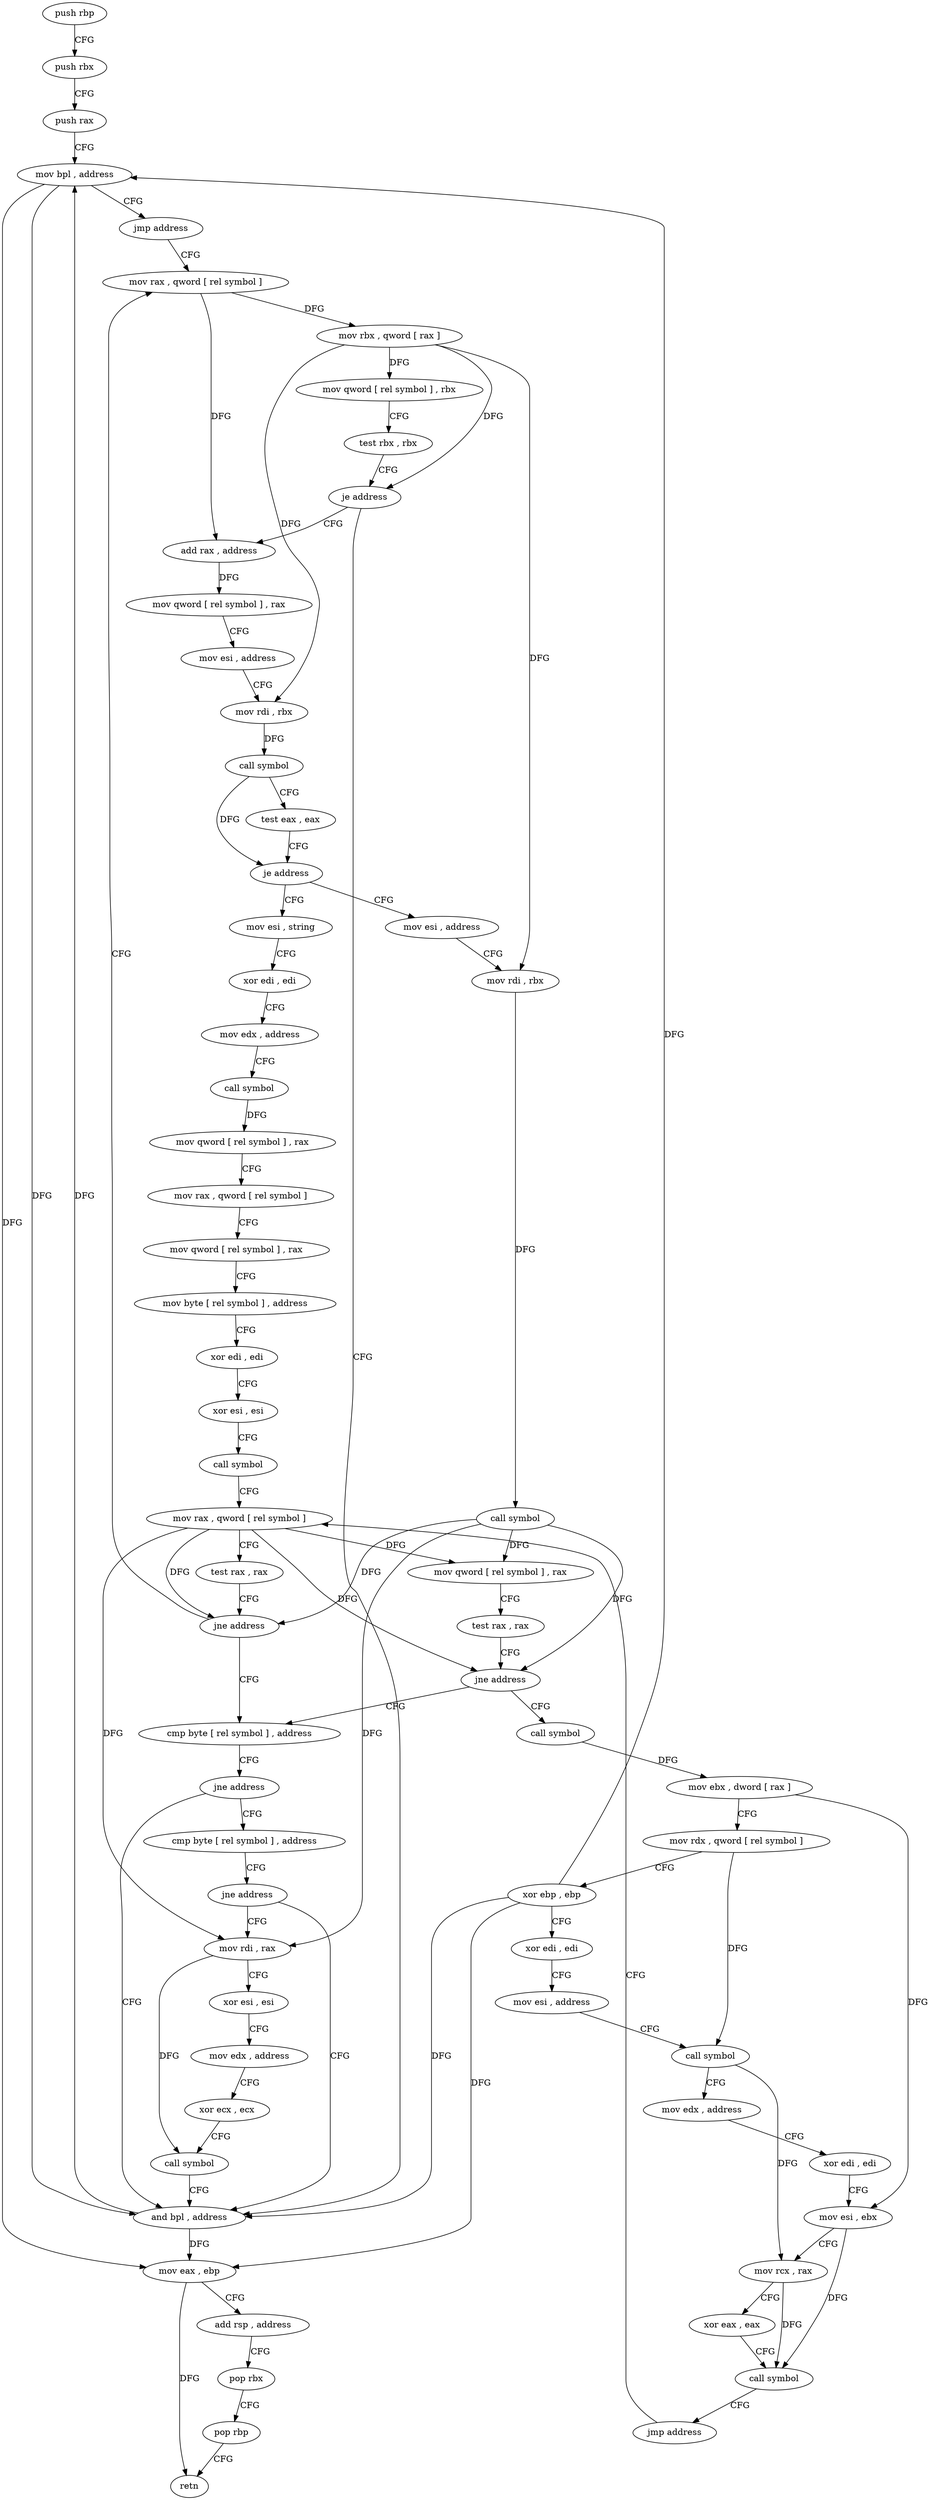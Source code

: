 digraph "func" {
"4204976" [label = "push rbp" ]
"4204977" [label = "push rbx" ]
"4204978" [label = "push rax" ]
"4204979" [label = "mov bpl , address" ]
"4204982" [label = "jmp address" ]
"4205062" [label = "mov rax , qword [ rel symbol ]" ]
"4205069" [label = "mov rbx , qword [ rax ]" ]
"4205072" [label = "mov qword [ rel symbol ] , rbx" ]
"4205079" [label = "test rbx , rbx" ]
"4205082" [label = "je address" ]
"4205228" [label = "and bpl , address" ]
"4205088" [label = "add rax , address" ]
"4205232" [label = "mov eax , ebp" ]
"4205234" [label = "add rsp , address" ]
"4205238" [label = "pop rbx" ]
"4205239" [label = "pop rbp" ]
"4205240" [label = "retn" ]
"4205092" [label = "mov qword [ rel symbol ] , rax" ]
"4205099" [label = "mov esi , address" ]
"4205104" [label = "mov rdi , rbx" ]
"4205107" [label = "call symbol" ]
"4205112" [label = "test eax , eax" ]
"4205114" [label = "je address" ]
"4204992" [label = "mov esi , string" ]
"4205116" [label = "mov esi , address" ]
"4204997" [label = "xor edi , edi" ]
"4204999" [label = "mov edx , address" ]
"4205004" [label = "call symbol" ]
"4205009" [label = "mov qword [ rel symbol ] , rax" ]
"4205016" [label = "mov rax , qword [ rel symbol ]" ]
"4205023" [label = "mov qword [ rel symbol ] , rax" ]
"4205030" [label = "mov byte [ rel symbol ] , address" ]
"4205037" [label = "xor edi , edi" ]
"4205039" [label = "xor esi , esi" ]
"4205041" [label = "call symbol" ]
"4205046" [label = "mov rax , qword [ rel symbol ]" ]
"4205121" [label = "mov rdi , rbx" ]
"4205124" [label = "call symbol" ]
"4205129" [label = "mov qword [ rel symbol ] , rax" ]
"4205136" [label = "test rax , rax" ]
"4205139" [label = "jne address" ]
"4205193" [label = "cmp byte [ rel symbol ] , address" ]
"4205141" [label = "call symbol" ]
"4205200" [label = "jne address" ]
"4205202" [label = "cmp byte [ rel symbol ] , address" ]
"4205146" [label = "mov ebx , dword [ rax ]" ]
"4205148" [label = "mov rdx , qword [ rel symbol ]" ]
"4205155" [label = "xor ebp , ebp" ]
"4205157" [label = "xor edi , edi" ]
"4205159" [label = "mov esi , address" ]
"4205164" [label = "call symbol" ]
"4205169" [label = "mov edx , address" ]
"4205174" [label = "xor edi , edi" ]
"4205176" [label = "mov esi , ebx" ]
"4205178" [label = "mov rcx , rax" ]
"4205181" [label = "xor eax , eax" ]
"4205183" [label = "call symbol" ]
"4205188" [label = "jmp address" ]
"4205209" [label = "jne address" ]
"4205211" [label = "mov rdi , rax" ]
"4205053" [label = "test rax , rax" ]
"4205056" [label = "jne address" ]
"4205214" [label = "xor esi , esi" ]
"4205216" [label = "mov edx , address" ]
"4205221" [label = "xor ecx , ecx" ]
"4205223" [label = "call symbol" ]
"4204976" -> "4204977" [ label = "CFG" ]
"4204977" -> "4204978" [ label = "CFG" ]
"4204978" -> "4204979" [ label = "CFG" ]
"4204979" -> "4204982" [ label = "CFG" ]
"4204979" -> "4205228" [ label = "DFG" ]
"4204979" -> "4205232" [ label = "DFG" ]
"4204982" -> "4205062" [ label = "CFG" ]
"4205062" -> "4205069" [ label = "DFG" ]
"4205062" -> "4205088" [ label = "DFG" ]
"4205069" -> "4205072" [ label = "DFG" ]
"4205069" -> "4205082" [ label = "DFG" ]
"4205069" -> "4205104" [ label = "DFG" ]
"4205069" -> "4205121" [ label = "DFG" ]
"4205072" -> "4205079" [ label = "CFG" ]
"4205079" -> "4205082" [ label = "CFG" ]
"4205082" -> "4205228" [ label = "CFG" ]
"4205082" -> "4205088" [ label = "CFG" ]
"4205228" -> "4205232" [ label = "DFG" ]
"4205228" -> "4204979" [ label = "DFG" ]
"4205088" -> "4205092" [ label = "DFG" ]
"4205232" -> "4205234" [ label = "CFG" ]
"4205232" -> "4205240" [ label = "DFG" ]
"4205234" -> "4205238" [ label = "CFG" ]
"4205238" -> "4205239" [ label = "CFG" ]
"4205239" -> "4205240" [ label = "CFG" ]
"4205092" -> "4205099" [ label = "CFG" ]
"4205099" -> "4205104" [ label = "CFG" ]
"4205104" -> "4205107" [ label = "DFG" ]
"4205107" -> "4205112" [ label = "CFG" ]
"4205107" -> "4205114" [ label = "DFG" ]
"4205112" -> "4205114" [ label = "CFG" ]
"4205114" -> "4204992" [ label = "CFG" ]
"4205114" -> "4205116" [ label = "CFG" ]
"4204992" -> "4204997" [ label = "CFG" ]
"4205116" -> "4205121" [ label = "CFG" ]
"4204997" -> "4204999" [ label = "CFG" ]
"4204999" -> "4205004" [ label = "CFG" ]
"4205004" -> "4205009" [ label = "DFG" ]
"4205009" -> "4205016" [ label = "CFG" ]
"4205016" -> "4205023" [ label = "CFG" ]
"4205023" -> "4205030" [ label = "CFG" ]
"4205030" -> "4205037" [ label = "CFG" ]
"4205037" -> "4205039" [ label = "CFG" ]
"4205039" -> "4205041" [ label = "CFG" ]
"4205041" -> "4205046" [ label = "CFG" ]
"4205046" -> "4205053" [ label = "CFG" ]
"4205046" -> "4205129" [ label = "DFG" ]
"4205046" -> "4205139" [ label = "DFG" ]
"4205046" -> "4205056" [ label = "DFG" ]
"4205046" -> "4205211" [ label = "DFG" ]
"4205121" -> "4205124" [ label = "DFG" ]
"4205124" -> "4205129" [ label = "DFG" ]
"4205124" -> "4205139" [ label = "DFG" ]
"4205124" -> "4205056" [ label = "DFG" ]
"4205124" -> "4205211" [ label = "DFG" ]
"4205129" -> "4205136" [ label = "CFG" ]
"4205136" -> "4205139" [ label = "CFG" ]
"4205139" -> "4205193" [ label = "CFG" ]
"4205139" -> "4205141" [ label = "CFG" ]
"4205193" -> "4205200" [ label = "CFG" ]
"4205141" -> "4205146" [ label = "DFG" ]
"4205200" -> "4205228" [ label = "CFG" ]
"4205200" -> "4205202" [ label = "CFG" ]
"4205202" -> "4205209" [ label = "CFG" ]
"4205146" -> "4205148" [ label = "CFG" ]
"4205146" -> "4205176" [ label = "DFG" ]
"4205148" -> "4205155" [ label = "CFG" ]
"4205148" -> "4205164" [ label = "DFG" ]
"4205155" -> "4205157" [ label = "CFG" ]
"4205155" -> "4204979" [ label = "DFG" ]
"4205155" -> "4205228" [ label = "DFG" ]
"4205155" -> "4205232" [ label = "DFG" ]
"4205157" -> "4205159" [ label = "CFG" ]
"4205159" -> "4205164" [ label = "CFG" ]
"4205164" -> "4205169" [ label = "CFG" ]
"4205164" -> "4205178" [ label = "DFG" ]
"4205169" -> "4205174" [ label = "CFG" ]
"4205174" -> "4205176" [ label = "CFG" ]
"4205176" -> "4205178" [ label = "CFG" ]
"4205176" -> "4205183" [ label = "DFG" ]
"4205178" -> "4205181" [ label = "CFG" ]
"4205178" -> "4205183" [ label = "DFG" ]
"4205181" -> "4205183" [ label = "CFG" ]
"4205183" -> "4205188" [ label = "CFG" ]
"4205188" -> "4205046" [ label = "CFG" ]
"4205209" -> "4205228" [ label = "CFG" ]
"4205209" -> "4205211" [ label = "CFG" ]
"4205211" -> "4205214" [ label = "CFG" ]
"4205211" -> "4205223" [ label = "DFG" ]
"4205053" -> "4205056" [ label = "CFG" ]
"4205056" -> "4205193" [ label = "CFG" ]
"4205056" -> "4205062" [ label = "CFG" ]
"4205214" -> "4205216" [ label = "CFG" ]
"4205216" -> "4205221" [ label = "CFG" ]
"4205221" -> "4205223" [ label = "CFG" ]
"4205223" -> "4205228" [ label = "CFG" ]
}
